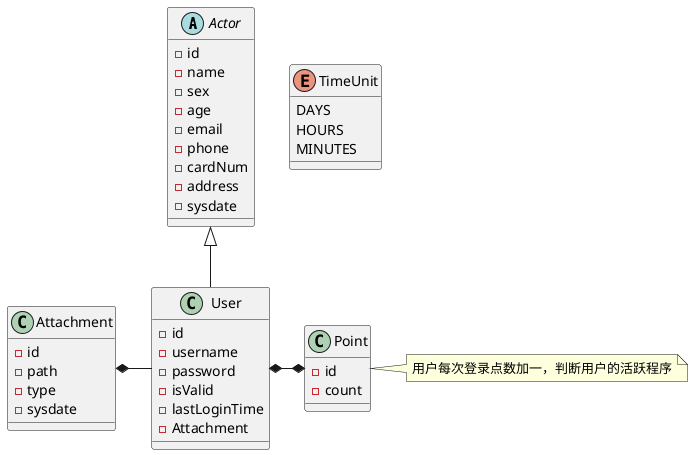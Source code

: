 @startuml


abstract class Actor
class User
class Attachment


Actor <|-- User
Attachment *- User

enum TimeUnit {
DAYS
HOURS
MINUTES
}
abstract Actor{
-id
-name
-sex
-age
-email
-phone
-cardNum
-address
-sysdate
}

class Attachment{
-id
-path
-type
-sysdate
}

class User {
-id
-username
-password
-isValid
-lastLoginTime
-Attachment
}


User *-* Point
class Point{
-id
-count
}
note right:用户每次登录点数加一，判断用户的活跃程序


@enduml